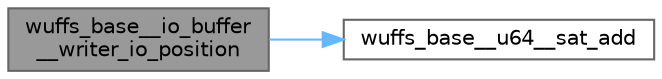 digraph "wuffs_base__io_buffer__writer_io_position"
{
 // LATEX_PDF_SIZE
  bgcolor="transparent";
  edge [fontname=Helvetica,fontsize=10,labelfontname=Helvetica,labelfontsize=10];
  node [fontname=Helvetica,fontsize=10,shape=box,height=0.2,width=0.4];
  rankdir="LR";
  Node1 [id="Node000001",label="wuffs_base__io_buffer\l__writer_io_position",height=0.2,width=0.4,color="gray40", fillcolor="grey60", style="filled", fontcolor="black",tooltip=" "];
  Node1 -> Node2 [id="edge1_Node000001_Node000002",color="steelblue1",style="solid",tooltip=" "];
  Node2 [id="Node000002",label="wuffs_base__u64__sat_add",height=0.2,width=0.4,color="grey40", fillcolor="white", style="filled",URL="$wuffs-v0_83_8c.html#a2c3ca840f9f76789a3f75defdc5d37c9",tooltip=" "];
}
